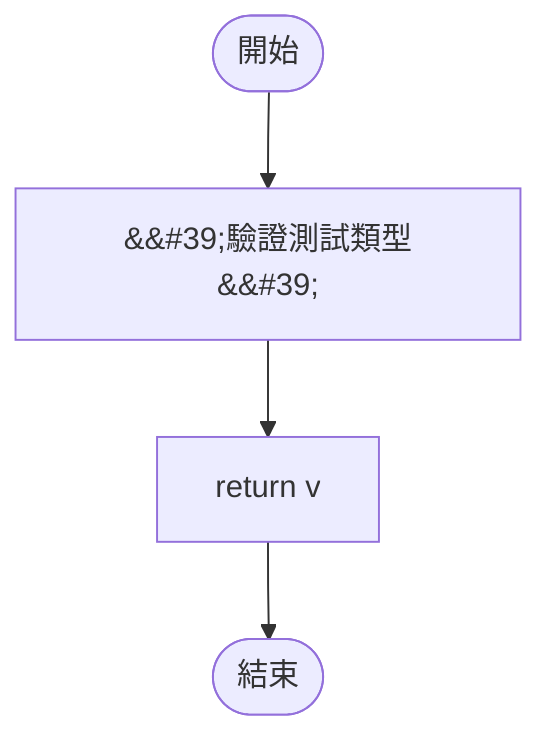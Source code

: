 flowchart TB
    n1([開始])
    n2([結束])
    n3[&amp;&#35;39;驗證測試類型&amp;&#35;39;]
    n4[return v]
    n1 --> n3
    n3 --> n4
    n4 --> n2